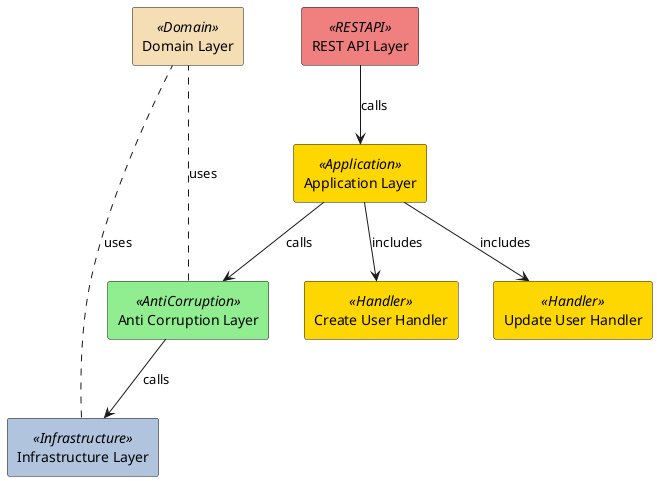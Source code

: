 @startuml UserManagementArchitecture

!define RECTANGLE class

skinparam rectangle {
    BackgroundColor Wheat
    BackgroundColor LightSteelBlue
    BackgroundColor LightGreen
    BackgroundColor Gold
    BackgroundColor LightCoral
}

' Define components
rectangle "Domain Layer" as DomainLayer <<Domain>> #Wheat
rectangle "Infrastructure Layer" as InfrastructureLayer <<Infrastructure>> #LightSteelBlue
rectangle "Anti Corruption Layer" as AntiCorruptionLayer <<AntiCorruption>> #LightGreen
rectangle "Application Layer" as ApplicationLayer <<Application>> #Gold
rectangle "REST API Layer" as RESTAPILayer <<RESTAPI>> #LightCoral

' Define additional components if necessary
' e.g., Handlers within Application Layer
rectangle "Create User Handler" as CreateUserHandler <<Handler>> #Gold
rectangle "Update User Handler" as UpdateUserHandler <<Handler>> #Gold

' Define interactions
RESTAPILayer -down-> ApplicationLayer : calls
ApplicationLayer -down-> AntiCorruptionLayer : calls
AntiCorruptionLayer -down-> InfrastructureLayer : calls

' Optionally, show handler interactions
ApplicationLayer -down-> CreateUserHandler : includes
ApplicationLayer -down-> UpdateUserHandler : includes

InfrastructureLayer .. DomainLayer : uses
AntiCorruptionLayer .. DomainLayer : uses

' position domain layer at the top
DomainLayer -[hidden]- ApplicationLayer

@enduml

